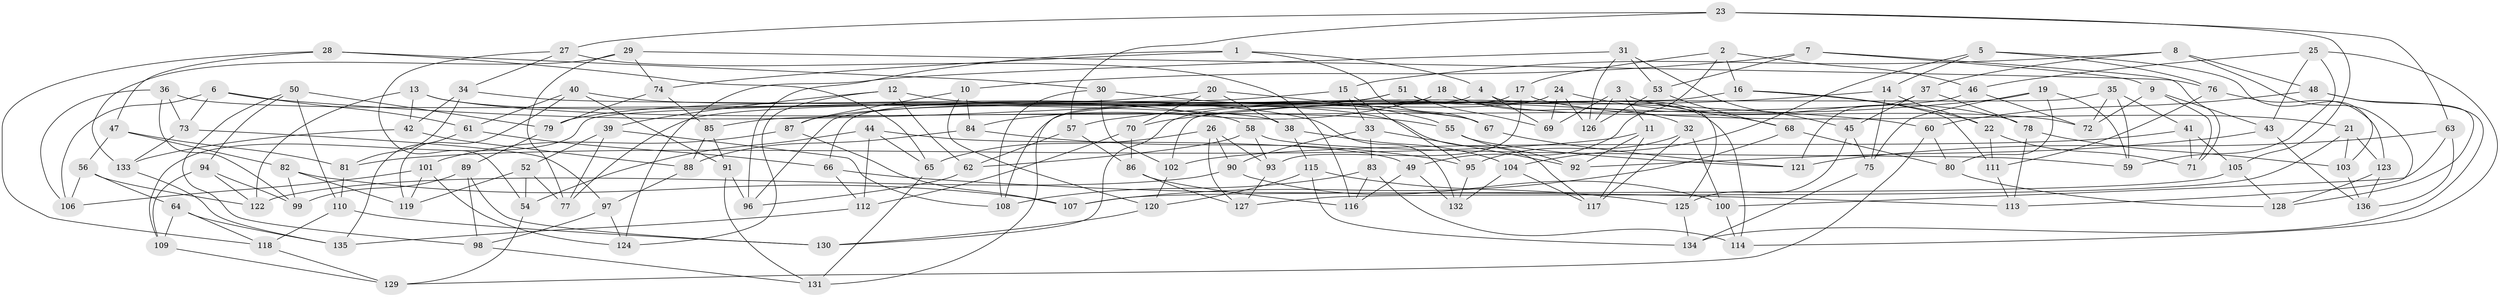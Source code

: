 // Generated by graph-tools (version 1.1) at 2025/26/03/09/25 03:26:53]
// undirected, 136 vertices, 272 edges
graph export_dot {
graph [start="1"]
  node [color=gray90,style=filled];
  1;
  2;
  3;
  4;
  5;
  6;
  7;
  8;
  9;
  10;
  11;
  12;
  13;
  14;
  15;
  16;
  17;
  18;
  19;
  20;
  21;
  22;
  23;
  24;
  25;
  26;
  27;
  28;
  29;
  30;
  31;
  32;
  33;
  34;
  35;
  36;
  37;
  38;
  39;
  40;
  41;
  42;
  43;
  44;
  45;
  46;
  47;
  48;
  49;
  50;
  51;
  52;
  53;
  54;
  55;
  56;
  57;
  58;
  59;
  60;
  61;
  62;
  63;
  64;
  65;
  66;
  67;
  68;
  69;
  70;
  71;
  72;
  73;
  74;
  75;
  76;
  77;
  78;
  79;
  80;
  81;
  82;
  83;
  84;
  85;
  86;
  87;
  88;
  89;
  90;
  91;
  92;
  93;
  94;
  95;
  96;
  97;
  98;
  99;
  100;
  101;
  102;
  103;
  104;
  105;
  106;
  107;
  108;
  109;
  110;
  111;
  112;
  113;
  114;
  115;
  116;
  117;
  118;
  119;
  120;
  121;
  122;
  123;
  124;
  125;
  126;
  127;
  128;
  129;
  130;
  131;
  132;
  133;
  134;
  135;
  136;
  1 -- 4;
  1 -- 67;
  1 -- 96;
  1 -- 74;
  2 -- 16;
  2 -- 17;
  2 -- 46;
  2 -- 49;
  3 -- 69;
  3 -- 11;
  3 -- 126;
  3 -- 78;
  4 -- 131;
  4 -- 125;
  4 -- 69;
  5 -- 76;
  5 -- 104;
  5 -- 14;
  5 -- 103;
  6 -- 61;
  6 -- 106;
  6 -- 73;
  6 -- 60;
  7 -- 53;
  7 -- 71;
  7 -- 10;
  7 -- 9;
  8 -- 37;
  8 -- 15;
  8 -- 113;
  8 -- 48;
  9 -- 71;
  9 -- 43;
  9 -- 72;
  10 -- 87;
  10 -- 120;
  10 -- 84;
  11 -- 117;
  11 -- 92;
  11 -- 81;
  12 -- 117;
  12 -- 39;
  12 -- 124;
  12 -- 62;
  13 -- 122;
  13 -- 55;
  13 -- 42;
  13 -- 58;
  14 -- 75;
  14 -- 22;
  14 -- 70;
  15 -- 77;
  15 -- 33;
  15 -- 95;
  16 -- 22;
  16 -- 109;
  16 -- 111;
  17 -- 108;
  17 -- 21;
  17 -- 93;
  18 -- 84;
  18 -- 32;
  18 -- 66;
  18 -- 72;
  19 -- 59;
  19 -- 75;
  19 -- 57;
  19 -- 80;
  20 -- 79;
  20 -- 38;
  20 -- 67;
  20 -- 70;
  21 -- 127;
  21 -- 103;
  21 -- 123;
  22 -- 111;
  22 -- 71;
  23 -- 63;
  23 -- 105;
  23 -- 57;
  23 -- 27;
  24 -- 68;
  24 -- 126;
  24 -- 69;
  24 -- 130;
  25 -- 59;
  25 -- 46;
  25 -- 43;
  25 -- 114;
  26 -- 90;
  26 -- 93;
  26 -- 127;
  26 -- 65;
  27 -- 34;
  27 -- 116;
  27 -- 54;
  28 -- 30;
  28 -- 47;
  28 -- 65;
  28 -- 118;
  29 -- 133;
  29 -- 74;
  29 -- 77;
  29 -- 76;
  30 -- 108;
  30 -- 55;
  30 -- 102;
  31 -- 45;
  31 -- 126;
  31 -- 53;
  31 -- 124;
  32 -- 117;
  32 -- 95;
  32 -- 100;
  33 -- 92;
  33 -- 90;
  33 -- 83;
  34 -- 81;
  34 -- 38;
  34 -- 42;
  35 -- 102;
  35 -- 59;
  35 -- 41;
  35 -- 72;
  36 -- 106;
  36 -- 67;
  36 -- 99;
  36 -- 73;
  37 -- 78;
  37 -- 121;
  37 -- 45;
  38 -- 104;
  38 -- 115;
  39 -- 77;
  39 -- 108;
  39 -- 52;
  40 -- 91;
  40 -- 119;
  40 -- 61;
  40 -- 132;
  41 -- 102;
  41 -- 71;
  41 -- 105;
  42 -- 133;
  42 -- 88;
  43 -- 92;
  43 -- 136;
  44 -- 54;
  44 -- 49;
  44 -- 65;
  44 -- 112;
  45 -- 125;
  45 -- 75;
  46 -- 85;
  46 -- 72;
  47 -- 81;
  47 -- 82;
  47 -- 56;
  48 -- 60;
  48 -- 128;
  48 -- 134;
  49 -- 132;
  49 -- 116;
  50 -- 110;
  50 -- 94;
  50 -- 98;
  50 -- 79;
  51 -- 114;
  51 -- 96;
  51 -- 87;
  51 -- 69;
  52 -- 77;
  52 -- 119;
  52 -- 54;
  53 -- 126;
  53 -- 68;
  54 -- 129;
  55 -- 121;
  55 -- 92;
  56 -- 106;
  56 -- 122;
  56 -- 64;
  57 -- 62;
  57 -- 86;
  58 -- 93;
  58 -- 62;
  58 -- 59;
  60 -- 129;
  60 -- 80;
  61 -- 66;
  61 -- 135;
  62 -- 96;
  63 -- 136;
  63 -- 100;
  63 -- 121;
  64 -- 135;
  64 -- 118;
  64 -- 109;
  65 -- 131;
  66 -- 113;
  66 -- 112;
  67 -- 121;
  68 -- 107;
  68 -- 80;
  70 -- 112;
  70 -- 86;
  73 -- 97;
  73 -- 133;
  74 -- 79;
  74 -- 85;
  75 -- 134;
  76 -- 111;
  76 -- 123;
  78 -- 113;
  78 -- 103;
  79 -- 89;
  80 -- 128;
  81 -- 110;
  82 -- 119;
  82 -- 99;
  82 -- 107;
  83 -- 114;
  83 -- 108;
  83 -- 116;
  84 -- 88;
  84 -- 95;
  85 -- 91;
  85 -- 88;
  86 -- 127;
  86 -- 116;
  87 -- 101;
  87 -- 107;
  88 -- 97;
  89 -- 130;
  89 -- 98;
  89 -- 99;
  90 -- 100;
  90 -- 122;
  91 -- 96;
  91 -- 131;
  93 -- 127;
  94 -- 99;
  94 -- 122;
  94 -- 109;
  95 -- 132;
  97 -- 124;
  97 -- 98;
  98 -- 131;
  100 -- 114;
  101 -- 106;
  101 -- 119;
  101 -- 124;
  102 -- 120;
  103 -- 136;
  104 -- 132;
  104 -- 117;
  105 -- 128;
  105 -- 107;
  109 -- 129;
  110 -- 130;
  110 -- 118;
  111 -- 113;
  112 -- 135;
  115 -- 125;
  115 -- 120;
  115 -- 134;
  118 -- 129;
  120 -- 130;
  123 -- 128;
  123 -- 136;
  125 -- 134;
  133 -- 135;
}
